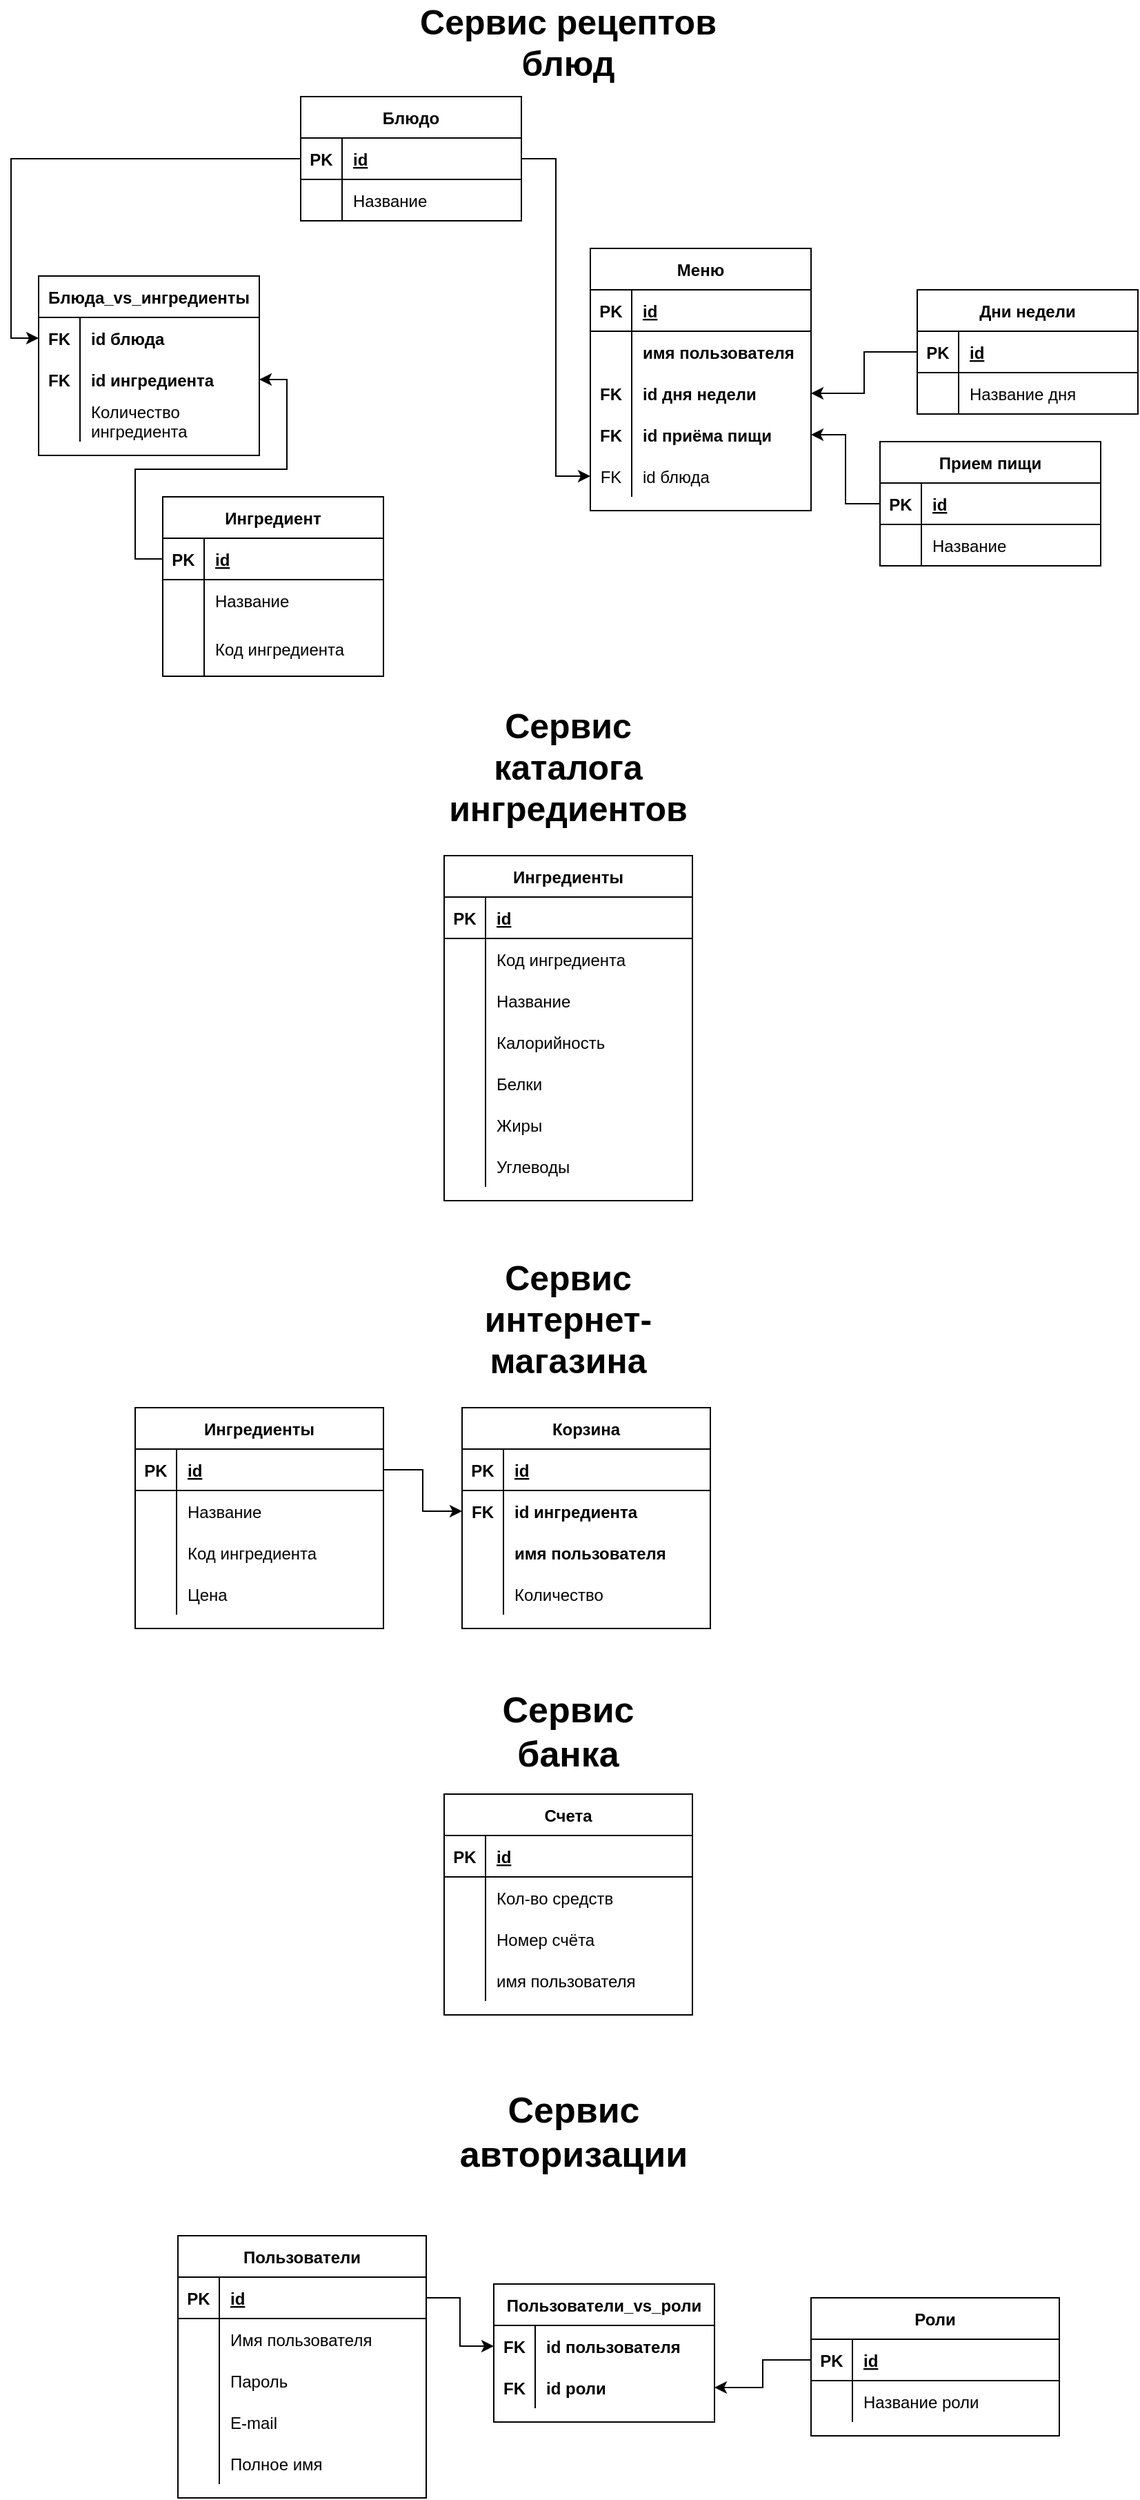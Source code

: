 <mxfile version="14.4.6" type="device"><diagram id="7tU96ylxtwfnpz9lTjHq" name="Page-1"><mxGraphModel dx="1038" dy="500" grid="1" gridSize="10" guides="1" tooltips="1" connect="1" arrows="1" fold="1" page="1" pageScale="1" pageWidth="827" pageHeight="1169" math="0" shadow="0"><root><mxCell id="0"/><mxCell id="1" parent="0"/><mxCell id="4gnPlM6tPRSw_MFPbT36-7" value="Дни недели" style="shape=table;startSize=30;container=1;collapsible=1;childLayout=tableLayout;fixedRows=1;rowLines=0;fontStyle=1;align=center;resizeLast=1;" parent="1" vertex="1"><mxGeometry x="667" y="240" width="160" height="90" as="geometry"/></mxCell><mxCell id="4gnPlM6tPRSw_MFPbT36-8" value="" style="shape=partialRectangle;collapsible=0;dropTarget=0;pointerEvents=0;fillColor=none;top=0;left=0;bottom=1;right=0;points=[[0,0.5],[1,0.5]];portConstraint=eastwest;" parent="4gnPlM6tPRSw_MFPbT36-7" vertex="1"><mxGeometry y="30" width="160" height="30" as="geometry"/></mxCell><mxCell id="4gnPlM6tPRSw_MFPbT36-9" value="PK" style="shape=partialRectangle;connectable=0;fillColor=none;top=0;left=0;bottom=0;right=0;fontStyle=1;overflow=hidden;" parent="4gnPlM6tPRSw_MFPbT36-8" vertex="1"><mxGeometry width="30" height="30" as="geometry"/></mxCell><mxCell id="4gnPlM6tPRSw_MFPbT36-10" value="id" style="shape=partialRectangle;connectable=0;fillColor=none;top=0;left=0;bottom=0;right=0;align=left;spacingLeft=6;fontStyle=5;overflow=hidden;" parent="4gnPlM6tPRSw_MFPbT36-8" vertex="1"><mxGeometry x="30" width="130" height="30" as="geometry"/></mxCell><mxCell id="4gnPlM6tPRSw_MFPbT36-11" value="" style="shape=partialRectangle;collapsible=0;dropTarget=0;pointerEvents=0;fillColor=none;top=0;left=0;bottom=0;right=0;points=[[0,0.5],[1,0.5]];portConstraint=eastwest;" parent="4gnPlM6tPRSw_MFPbT36-7" vertex="1"><mxGeometry y="60" width="160" height="30" as="geometry"/></mxCell><mxCell id="4gnPlM6tPRSw_MFPbT36-12" value="" style="shape=partialRectangle;connectable=0;fillColor=none;top=0;left=0;bottom=0;right=0;editable=1;overflow=hidden;" parent="4gnPlM6tPRSw_MFPbT36-11" vertex="1"><mxGeometry width="30" height="30" as="geometry"/></mxCell><mxCell id="4gnPlM6tPRSw_MFPbT36-13" value="Название дня" style="shape=partialRectangle;connectable=0;fillColor=none;top=0;left=0;bottom=0;right=0;align=left;spacingLeft=6;overflow=hidden;" parent="4gnPlM6tPRSw_MFPbT36-11" vertex="1"><mxGeometry x="30" width="130" height="30" as="geometry"/></mxCell><mxCell id="4gnPlM6tPRSw_MFPbT36-20" value="Прием пищи" style="shape=table;startSize=30;container=1;collapsible=1;childLayout=tableLayout;fixedRows=1;rowLines=0;fontStyle=1;align=center;resizeLast=1;" parent="1" vertex="1"><mxGeometry x="640" y="350" width="160" height="90" as="geometry"/></mxCell><mxCell id="4gnPlM6tPRSw_MFPbT36-21" value="" style="shape=partialRectangle;collapsible=0;dropTarget=0;pointerEvents=0;fillColor=none;top=0;left=0;bottom=1;right=0;points=[[0,0.5],[1,0.5]];portConstraint=eastwest;" parent="4gnPlM6tPRSw_MFPbT36-20" vertex="1"><mxGeometry y="30" width="160" height="30" as="geometry"/></mxCell><mxCell id="4gnPlM6tPRSw_MFPbT36-22" value="PK" style="shape=partialRectangle;connectable=0;fillColor=none;top=0;left=0;bottom=0;right=0;fontStyle=1;overflow=hidden;" parent="4gnPlM6tPRSw_MFPbT36-21" vertex="1"><mxGeometry width="30" height="30" as="geometry"/></mxCell><mxCell id="4gnPlM6tPRSw_MFPbT36-23" value="id" style="shape=partialRectangle;connectable=0;fillColor=none;top=0;left=0;bottom=0;right=0;align=left;spacingLeft=6;fontStyle=5;overflow=hidden;" parent="4gnPlM6tPRSw_MFPbT36-21" vertex="1"><mxGeometry x="30" width="130" height="30" as="geometry"/></mxCell><mxCell id="4gnPlM6tPRSw_MFPbT36-24" value="" style="shape=partialRectangle;collapsible=0;dropTarget=0;pointerEvents=0;fillColor=none;top=0;left=0;bottom=0;right=0;points=[[0,0.5],[1,0.5]];portConstraint=eastwest;" parent="4gnPlM6tPRSw_MFPbT36-20" vertex="1"><mxGeometry y="60" width="160" height="30" as="geometry"/></mxCell><mxCell id="4gnPlM6tPRSw_MFPbT36-25" value="" style="shape=partialRectangle;connectable=0;fillColor=none;top=0;left=0;bottom=0;right=0;editable=1;overflow=hidden;" parent="4gnPlM6tPRSw_MFPbT36-24" vertex="1"><mxGeometry width="30" height="30" as="geometry"/></mxCell><mxCell id="4gnPlM6tPRSw_MFPbT36-26" value="Название" style="shape=partialRectangle;connectable=0;fillColor=none;top=0;left=0;bottom=0;right=0;align=left;spacingLeft=6;overflow=hidden;" parent="4gnPlM6tPRSw_MFPbT36-24" vertex="1"><mxGeometry x="30" width="130" height="30" as="geometry"/></mxCell><mxCell id="4gnPlM6tPRSw_MFPbT36-33" value="Блюдо" style="shape=table;startSize=30;container=1;collapsible=1;childLayout=tableLayout;fixedRows=1;rowLines=0;fontStyle=1;align=center;resizeLast=1;" parent="1" vertex="1"><mxGeometry x="220" y="100" width="160" height="90" as="geometry"/></mxCell><mxCell id="4gnPlM6tPRSw_MFPbT36-34" value="" style="shape=partialRectangle;collapsible=0;dropTarget=0;pointerEvents=0;fillColor=none;top=0;left=0;bottom=1;right=0;points=[[0,0.5],[1,0.5]];portConstraint=eastwest;" parent="4gnPlM6tPRSw_MFPbT36-33" vertex="1"><mxGeometry y="30" width="160" height="30" as="geometry"/></mxCell><mxCell id="4gnPlM6tPRSw_MFPbT36-35" value="PK" style="shape=partialRectangle;connectable=0;fillColor=none;top=0;left=0;bottom=0;right=0;fontStyle=1;overflow=hidden;" parent="4gnPlM6tPRSw_MFPbT36-34" vertex="1"><mxGeometry width="30" height="30" as="geometry"/></mxCell><mxCell id="4gnPlM6tPRSw_MFPbT36-36" value="id" style="shape=partialRectangle;connectable=0;fillColor=none;top=0;left=0;bottom=0;right=0;align=left;spacingLeft=6;fontStyle=5;overflow=hidden;" parent="4gnPlM6tPRSw_MFPbT36-34" vertex="1"><mxGeometry x="30" width="130" height="30" as="geometry"/></mxCell><mxCell id="4gnPlM6tPRSw_MFPbT36-37" value="" style="shape=partialRectangle;collapsible=0;dropTarget=0;pointerEvents=0;fillColor=none;top=0;left=0;bottom=0;right=0;points=[[0,0.5],[1,0.5]];portConstraint=eastwest;" parent="4gnPlM6tPRSw_MFPbT36-33" vertex="1"><mxGeometry y="60" width="160" height="30" as="geometry"/></mxCell><mxCell id="4gnPlM6tPRSw_MFPbT36-38" value="" style="shape=partialRectangle;connectable=0;fillColor=none;top=0;left=0;bottom=0;right=0;editable=1;overflow=hidden;" parent="4gnPlM6tPRSw_MFPbT36-37" vertex="1"><mxGeometry width="30" height="30" as="geometry"/></mxCell><mxCell id="4gnPlM6tPRSw_MFPbT36-39" value="Название" style="shape=partialRectangle;connectable=0;fillColor=none;top=0;left=0;bottom=0;right=0;align=left;spacingLeft=6;overflow=hidden;" parent="4gnPlM6tPRSw_MFPbT36-37" vertex="1"><mxGeometry x="30" width="130" height="30" as="geometry"/></mxCell><mxCell id="4gnPlM6tPRSw_MFPbT36-46" value="Ингредиент" style="shape=table;startSize=30;container=1;collapsible=1;childLayout=tableLayout;fixedRows=1;rowLines=0;fontStyle=1;align=center;resizeLast=1;" parent="1" vertex="1"><mxGeometry x="120" y="390" width="160" height="130" as="geometry"/></mxCell><mxCell id="4gnPlM6tPRSw_MFPbT36-47" value="" style="shape=partialRectangle;collapsible=0;dropTarget=0;pointerEvents=0;fillColor=none;top=0;left=0;bottom=1;right=0;points=[[0,0.5],[1,0.5]];portConstraint=eastwest;" parent="4gnPlM6tPRSw_MFPbT36-46" vertex="1"><mxGeometry y="30" width="160" height="30" as="geometry"/></mxCell><mxCell id="4gnPlM6tPRSw_MFPbT36-48" value="PK" style="shape=partialRectangle;connectable=0;fillColor=none;top=0;left=0;bottom=0;right=0;fontStyle=1;overflow=hidden;" parent="4gnPlM6tPRSw_MFPbT36-47" vertex="1"><mxGeometry width="30" height="30" as="geometry"/></mxCell><mxCell id="4gnPlM6tPRSw_MFPbT36-49" value="id" style="shape=partialRectangle;connectable=0;fillColor=none;top=0;left=0;bottom=0;right=0;align=left;spacingLeft=6;fontStyle=5;overflow=hidden;" parent="4gnPlM6tPRSw_MFPbT36-47" vertex="1"><mxGeometry x="30" width="130" height="30" as="geometry"/></mxCell><mxCell id="4gnPlM6tPRSw_MFPbT36-50" value="" style="shape=partialRectangle;collapsible=0;dropTarget=0;pointerEvents=0;fillColor=none;top=0;left=0;bottom=0;right=0;points=[[0,0.5],[1,0.5]];portConstraint=eastwest;" parent="4gnPlM6tPRSw_MFPbT36-46" vertex="1"><mxGeometry y="60" width="160" height="30" as="geometry"/></mxCell><mxCell id="4gnPlM6tPRSw_MFPbT36-51" value="" style="shape=partialRectangle;connectable=0;fillColor=none;top=0;left=0;bottom=0;right=0;editable=1;overflow=hidden;" parent="4gnPlM6tPRSw_MFPbT36-50" vertex="1"><mxGeometry width="30" height="30" as="geometry"/></mxCell><mxCell id="4gnPlM6tPRSw_MFPbT36-52" value="Название" style="shape=partialRectangle;connectable=0;fillColor=none;top=0;left=0;bottom=0;right=0;align=left;spacingLeft=6;overflow=hidden;" parent="4gnPlM6tPRSw_MFPbT36-50" vertex="1"><mxGeometry x="30" width="130" height="30" as="geometry"/></mxCell><mxCell id="4gnPlM6tPRSw_MFPbT36-53" value="" style="shape=partialRectangle;collapsible=0;dropTarget=0;pointerEvents=0;fillColor=none;top=0;left=0;bottom=0;right=0;points=[[0,0.5],[1,0.5]];portConstraint=eastwest;" parent="4gnPlM6tPRSw_MFPbT36-46" vertex="1"><mxGeometry y="90" width="160" height="40" as="geometry"/></mxCell><mxCell id="4gnPlM6tPRSw_MFPbT36-54" value="" style="shape=partialRectangle;connectable=0;fillColor=none;top=0;left=0;bottom=0;right=0;editable=1;overflow=hidden;" parent="4gnPlM6tPRSw_MFPbT36-53" vertex="1"><mxGeometry width="30" height="40" as="geometry"/></mxCell><mxCell id="4gnPlM6tPRSw_MFPbT36-55" value="Код ингредиента" style="shape=partialRectangle;connectable=0;fillColor=none;top=0;left=0;bottom=0;right=0;align=left;spacingLeft=6;overflow=hidden;" parent="4gnPlM6tPRSw_MFPbT36-53" vertex="1"><mxGeometry x="30" width="130" height="40" as="geometry"/></mxCell><mxCell id="4gnPlM6tPRSw_MFPbT36-59" value="Блюда_vs_ингредиенты" style="shape=table;startSize=30;container=1;collapsible=1;childLayout=tableLayout;fixedRows=1;rowLines=0;fontStyle=1;align=center;resizeLast=1;" parent="1" vertex="1"><mxGeometry x="30" y="230" width="160" height="130" as="geometry"/></mxCell><mxCell id="4gnPlM6tPRSw_MFPbT36-63" value="" style="shape=partialRectangle;collapsible=0;dropTarget=0;pointerEvents=0;fillColor=none;top=0;left=0;bottom=0;right=0;points=[[0,0.5],[1,0.5]];portConstraint=eastwest;" parent="4gnPlM6tPRSw_MFPbT36-59" vertex="1"><mxGeometry y="30" width="160" height="30" as="geometry"/></mxCell><mxCell id="4gnPlM6tPRSw_MFPbT36-64" value="FK" style="shape=partialRectangle;connectable=0;fillColor=none;top=0;left=0;bottom=0;right=0;editable=1;overflow=hidden;fontStyle=1" parent="4gnPlM6tPRSw_MFPbT36-63" vertex="1"><mxGeometry width="30" height="30" as="geometry"/></mxCell><mxCell id="4gnPlM6tPRSw_MFPbT36-65" value="id блюда" style="shape=partialRectangle;connectable=0;fillColor=none;top=0;left=0;bottom=0;right=0;align=left;spacingLeft=6;overflow=hidden;fontStyle=1" parent="4gnPlM6tPRSw_MFPbT36-63" vertex="1"><mxGeometry x="30" width="130" height="30" as="geometry"/></mxCell><mxCell id="4gnPlM6tPRSw_MFPbT36-66" value="" style="shape=partialRectangle;collapsible=0;dropTarget=0;pointerEvents=0;fillColor=none;top=0;left=0;bottom=0;right=0;points=[[0,0.5],[1,0.5]];portConstraint=eastwest;" parent="4gnPlM6tPRSw_MFPbT36-59" vertex="1"><mxGeometry y="60" width="160" height="30" as="geometry"/></mxCell><mxCell id="4gnPlM6tPRSw_MFPbT36-67" value="FK" style="shape=partialRectangle;connectable=0;fillColor=none;top=0;left=0;bottom=0;right=0;editable=1;overflow=hidden;fontStyle=1" parent="4gnPlM6tPRSw_MFPbT36-66" vertex="1"><mxGeometry width="30" height="30" as="geometry"/></mxCell><mxCell id="4gnPlM6tPRSw_MFPbT36-68" value="id ингредиента" style="shape=partialRectangle;connectable=0;fillColor=none;top=0;left=0;bottom=0;right=0;align=left;spacingLeft=6;overflow=hidden;fontStyle=1" parent="4gnPlM6tPRSw_MFPbT36-66" vertex="1"><mxGeometry x="30" width="130" height="30" as="geometry"/></mxCell><mxCell id="LIwe4AblTWk405Axfbpj-1" value="" style="shape=partialRectangle;collapsible=0;dropTarget=0;pointerEvents=0;fillColor=none;top=0;left=0;bottom=0;right=0;points=[[0,0.5],[1,0.5]];portConstraint=eastwest;" parent="4gnPlM6tPRSw_MFPbT36-59" vertex="1"><mxGeometry y="90" width="160" height="30" as="geometry"/></mxCell><mxCell id="LIwe4AblTWk405Axfbpj-2" value="" style="shape=partialRectangle;connectable=0;fillColor=none;top=0;left=0;bottom=0;right=0;editable=1;overflow=hidden;fontStyle=1" parent="LIwe4AblTWk405Axfbpj-1" vertex="1"><mxGeometry width="30" height="30" as="geometry"/></mxCell><mxCell id="LIwe4AblTWk405Axfbpj-3" value="Количество &#10;ингредиента" style="shape=partialRectangle;connectable=0;fillColor=none;top=0;left=0;bottom=0;right=0;align=left;spacingLeft=6;overflow=hidden;fontStyle=0" parent="LIwe4AblTWk405Axfbpj-1" vertex="1"><mxGeometry x="30" width="130" height="30" as="geometry"/></mxCell><mxCell id="4gnPlM6tPRSw_MFPbT36-72" style="edgeStyle=orthogonalEdgeStyle;rounded=0;orthogonalLoop=1;jettySize=auto;html=1;entryX=0;entryY=0.5;entryDx=0;entryDy=0;" parent="1" source="4gnPlM6tPRSw_MFPbT36-34" target="4gnPlM6tPRSw_MFPbT36-63" edge="1"><mxGeometry relative="1" as="geometry"/></mxCell><mxCell id="4gnPlM6tPRSw_MFPbT36-73" style="edgeStyle=orthogonalEdgeStyle;rounded=0;orthogonalLoop=1;jettySize=auto;html=1;exitX=0;exitY=0.5;exitDx=0;exitDy=0;entryX=1;entryY=0.5;entryDx=0;entryDy=0;" parent="1" source="4gnPlM6tPRSw_MFPbT36-47" target="4gnPlM6tPRSw_MFPbT36-66" edge="1"><mxGeometry relative="1" as="geometry"/></mxCell><mxCell id="4gnPlM6tPRSw_MFPbT36-76" value="&lt;font style=&quot;font-size: 25px&quot;&gt;&lt;b&gt;Сервис рецептов блюд&lt;/b&gt;&lt;/font&gt;" style="text;html=1;strokeColor=none;fillColor=none;align=center;verticalAlign=middle;whiteSpace=wrap;rounded=0;" parent="1" vertex="1"><mxGeometry x="269" y="30" width="290" height="60" as="geometry"/></mxCell><mxCell id="4gnPlM6tPRSw_MFPbT36-77" value="&lt;font size=&quot;1&quot;&gt;&lt;b style=&quot;font-size: 25px&quot;&gt;Сервис каталога ингредиентов&lt;/b&gt;&lt;/font&gt;" style="text;html=1;strokeColor=none;fillColor=none;align=center;verticalAlign=middle;whiteSpace=wrap;rounded=0;" parent="1" vertex="1"><mxGeometry x="311" y="540" width="206" height="90" as="geometry"/></mxCell><mxCell id="4gnPlM6tPRSw_MFPbT36-78" value="Ингредиенты" style="shape=table;startSize=30;container=1;collapsible=1;childLayout=tableLayout;fixedRows=1;rowLines=0;fontStyle=1;align=center;resizeLast=1;" parent="1" vertex="1"><mxGeometry x="324" y="650" width="180" height="250" as="geometry"/></mxCell><mxCell id="4gnPlM6tPRSw_MFPbT36-79" value="" style="shape=partialRectangle;collapsible=0;dropTarget=0;pointerEvents=0;fillColor=none;top=0;left=0;bottom=1;right=0;points=[[0,0.5],[1,0.5]];portConstraint=eastwest;" parent="4gnPlM6tPRSw_MFPbT36-78" vertex="1"><mxGeometry y="30" width="180" height="30" as="geometry"/></mxCell><mxCell id="4gnPlM6tPRSw_MFPbT36-80" value="PK" style="shape=partialRectangle;connectable=0;fillColor=none;top=0;left=0;bottom=0;right=0;fontStyle=1;overflow=hidden;" parent="4gnPlM6tPRSw_MFPbT36-79" vertex="1"><mxGeometry width="30" height="30" as="geometry"/></mxCell><mxCell id="4gnPlM6tPRSw_MFPbT36-81" value="id" style="shape=partialRectangle;connectable=0;fillColor=none;top=0;left=0;bottom=0;right=0;align=left;spacingLeft=6;fontStyle=5;overflow=hidden;" parent="4gnPlM6tPRSw_MFPbT36-79" vertex="1"><mxGeometry x="30" width="150" height="30" as="geometry"/></mxCell><mxCell id="4gnPlM6tPRSw_MFPbT36-82" value="" style="shape=partialRectangle;collapsible=0;dropTarget=0;pointerEvents=0;fillColor=none;top=0;left=0;bottom=0;right=0;points=[[0,0.5],[1,0.5]];portConstraint=eastwest;" parent="4gnPlM6tPRSw_MFPbT36-78" vertex="1"><mxGeometry y="60" width="180" height="30" as="geometry"/></mxCell><mxCell id="4gnPlM6tPRSw_MFPbT36-83" value="" style="shape=partialRectangle;connectable=0;fillColor=none;top=0;left=0;bottom=0;right=0;editable=1;overflow=hidden;" parent="4gnPlM6tPRSw_MFPbT36-82" vertex="1"><mxGeometry width="30" height="30" as="geometry"/></mxCell><mxCell id="4gnPlM6tPRSw_MFPbT36-84" value="Код ингредиента" style="shape=partialRectangle;connectable=0;fillColor=none;top=0;left=0;bottom=0;right=0;align=left;spacingLeft=6;overflow=hidden;" parent="4gnPlM6tPRSw_MFPbT36-82" vertex="1"><mxGeometry x="30" width="150" height="30" as="geometry"/></mxCell><mxCell id="4gnPlM6tPRSw_MFPbT36-85" value="" style="shape=partialRectangle;collapsible=0;dropTarget=0;pointerEvents=0;fillColor=none;top=0;left=0;bottom=0;right=0;points=[[0,0.5],[1,0.5]];portConstraint=eastwest;" parent="4gnPlM6tPRSw_MFPbT36-78" vertex="1"><mxGeometry y="90" width="180" height="30" as="geometry"/></mxCell><mxCell id="4gnPlM6tPRSw_MFPbT36-86" value="" style="shape=partialRectangle;connectable=0;fillColor=none;top=0;left=0;bottom=0;right=0;editable=1;overflow=hidden;" parent="4gnPlM6tPRSw_MFPbT36-85" vertex="1"><mxGeometry width="30" height="30" as="geometry"/></mxCell><mxCell id="4gnPlM6tPRSw_MFPbT36-87" value="Название" style="shape=partialRectangle;connectable=0;fillColor=none;top=0;left=0;bottom=0;right=0;align=left;spacingLeft=6;overflow=hidden;" parent="4gnPlM6tPRSw_MFPbT36-85" vertex="1"><mxGeometry x="30" width="150" height="30" as="geometry"/></mxCell><mxCell id="4gnPlM6tPRSw_MFPbT36-88" value="" style="shape=partialRectangle;collapsible=0;dropTarget=0;pointerEvents=0;fillColor=none;top=0;left=0;bottom=0;right=0;points=[[0,0.5],[1,0.5]];portConstraint=eastwest;" parent="4gnPlM6tPRSw_MFPbT36-78" vertex="1"><mxGeometry y="120" width="180" height="30" as="geometry"/></mxCell><mxCell id="4gnPlM6tPRSw_MFPbT36-89" value="" style="shape=partialRectangle;connectable=0;fillColor=none;top=0;left=0;bottom=0;right=0;editable=1;overflow=hidden;" parent="4gnPlM6tPRSw_MFPbT36-88" vertex="1"><mxGeometry width="30" height="30" as="geometry"/></mxCell><mxCell id="4gnPlM6tPRSw_MFPbT36-90" value="Калорийность" style="shape=partialRectangle;connectable=0;fillColor=none;top=0;left=0;bottom=0;right=0;align=left;spacingLeft=6;overflow=hidden;" parent="4gnPlM6tPRSw_MFPbT36-88" vertex="1"><mxGeometry x="30" width="150" height="30" as="geometry"/></mxCell><mxCell id="4gnPlM6tPRSw_MFPbT36-91" value="" style="shape=partialRectangle;collapsible=0;dropTarget=0;pointerEvents=0;fillColor=none;top=0;left=0;bottom=0;right=0;points=[[0,0.5],[1,0.5]];portConstraint=eastwest;" parent="4gnPlM6tPRSw_MFPbT36-78" vertex="1"><mxGeometry y="150" width="180" height="30" as="geometry"/></mxCell><mxCell id="4gnPlM6tPRSw_MFPbT36-92" value="" style="shape=partialRectangle;connectable=0;fillColor=none;top=0;left=0;bottom=0;right=0;editable=1;overflow=hidden;" parent="4gnPlM6tPRSw_MFPbT36-91" vertex="1"><mxGeometry width="30" height="30" as="geometry"/></mxCell><mxCell id="4gnPlM6tPRSw_MFPbT36-93" value="Белки" style="shape=partialRectangle;connectable=0;fillColor=none;top=0;left=0;bottom=0;right=0;align=left;spacingLeft=6;overflow=hidden;" parent="4gnPlM6tPRSw_MFPbT36-91" vertex="1"><mxGeometry x="30" width="150" height="30" as="geometry"/></mxCell><mxCell id="4gnPlM6tPRSw_MFPbT36-94" value="" style="shape=partialRectangle;collapsible=0;dropTarget=0;pointerEvents=0;fillColor=none;top=0;left=0;bottom=0;right=0;points=[[0,0.5],[1,0.5]];portConstraint=eastwest;" parent="4gnPlM6tPRSw_MFPbT36-78" vertex="1"><mxGeometry y="180" width="180" height="30" as="geometry"/></mxCell><mxCell id="4gnPlM6tPRSw_MFPbT36-95" value="" style="shape=partialRectangle;connectable=0;fillColor=none;top=0;left=0;bottom=0;right=0;editable=1;overflow=hidden;" parent="4gnPlM6tPRSw_MFPbT36-94" vertex="1"><mxGeometry width="30" height="30" as="geometry"/></mxCell><mxCell id="4gnPlM6tPRSw_MFPbT36-96" value="Жиры" style="shape=partialRectangle;connectable=0;fillColor=none;top=0;left=0;bottom=0;right=0;align=left;spacingLeft=6;overflow=hidden;" parent="4gnPlM6tPRSw_MFPbT36-94" vertex="1"><mxGeometry x="30" width="150" height="30" as="geometry"/></mxCell><mxCell id="4gnPlM6tPRSw_MFPbT36-97" value="" style="shape=partialRectangle;collapsible=0;dropTarget=0;pointerEvents=0;fillColor=none;top=0;left=0;bottom=0;right=0;points=[[0,0.5],[1,0.5]];portConstraint=eastwest;" parent="4gnPlM6tPRSw_MFPbT36-78" vertex="1"><mxGeometry y="210" width="180" height="30" as="geometry"/></mxCell><mxCell id="4gnPlM6tPRSw_MFPbT36-98" value="" style="shape=partialRectangle;connectable=0;fillColor=none;top=0;left=0;bottom=0;right=0;editable=1;overflow=hidden;" parent="4gnPlM6tPRSw_MFPbT36-97" vertex="1"><mxGeometry width="30" height="30" as="geometry"/></mxCell><mxCell id="4gnPlM6tPRSw_MFPbT36-99" value="Углеводы" style="shape=partialRectangle;connectable=0;fillColor=none;top=0;left=0;bottom=0;right=0;align=left;spacingLeft=6;overflow=hidden;" parent="4gnPlM6tPRSw_MFPbT36-97" vertex="1"><mxGeometry x="30" width="150" height="30" as="geometry"/></mxCell><mxCell id="4gnPlM6tPRSw_MFPbT36-100" value="&lt;font size=&quot;1&quot;&gt;&lt;b style=&quot;font-size: 25px&quot;&gt;Сервис интернет-магазина&lt;/b&gt;&lt;/font&gt;" style="text;html=1;strokeColor=none;fillColor=none;align=center;verticalAlign=middle;whiteSpace=wrap;rounded=0;" parent="1" vertex="1"><mxGeometry x="326" y="940" width="176" height="90" as="geometry"/></mxCell><mxCell id="4gnPlM6tPRSw_MFPbT36-101" value="Ингредиенты" style="shape=table;startSize=30;container=1;collapsible=1;childLayout=tableLayout;fixedRows=1;rowLines=0;fontStyle=1;align=center;resizeLast=1;" parent="1" vertex="1"><mxGeometry x="100" y="1050" width="180" height="160" as="geometry"/></mxCell><mxCell id="4gnPlM6tPRSw_MFPbT36-102" value="" style="shape=partialRectangle;collapsible=0;dropTarget=0;pointerEvents=0;fillColor=none;top=0;left=0;bottom=1;right=0;points=[[0,0.5],[1,0.5]];portConstraint=eastwest;" parent="4gnPlM6tPRSw_MFPbT36-101" vertex="1"><mxGeometry y="30" width="180" height="30" as="geometry"/></mxCell><mxCell id="4gnPlM6tPRSw_MFPbT36-103" value="PK" style="shape=partialRectangle;connectable=0;fillColor=none;top=0;left=0;bottom=0;right=0;fontStyle=1;overflow=hidden;" parent="4gnPlM6tPRSw_MFPbT36-102" vertex="1"><mxGeometry width="30" height="30" as="geometry"/></mxCell><mxCell id="4gnPlM6tPRSw_MFPbT36-104" value="id" style="shape=partialRectangle;connectable=0;fillColor=none;top=0;left=0;bottom=0;right=0;align=left;spacingLeft=6;fontStyle=5;overflow=hidden;" parent="4gnPlM6tPRSw_MFPbT36-102" vertex="1"><mxGeometry x="30" width="150" height="30" as="geometry"/></mxCell><mxCell id="4gnPlM6tPRSw_MFPbT36-105" value="" style="shape=partialRectangle;collapsible=0;dropTarget=0;pointerEvents=0;fillColor=none;top=0;left=0;bottom=0;right=0;points=[[0,0.5],[1,0.5]];portConstraint=eastwest;" parent="4gnPlM6tPRSw_MFPbT36-101" vertex="1"><mxGeometry y="60" width="180" height="30" as="geometry"/></mxCell><mxCell id="4gnPlM6tPRSw_MFPbT36-106" value="" style="shape=partialRectangle;connectable=0;fillColor=none;top=0;left=0;bottom=0;right=0;editable=1;overflow=hidden;" parent="4gnPlM6tPRSw_MFPbT36-105" vertex="1"><mxGeometry width="30" height="30" as="geometry"/></mxCell><mxCell id="4gnPlM6tPRSw_MFPbT36-107" value="Название" style="shape=partialRectangle;connectable=0;fillColor=none;top=0;left=0;bottom=0;right=0;align=left;spacingLeft=6;overflow=hidden;" parent="4gnPlM6tPRSw_MFPbT36-105" vertex="1"><mxGeometry x="30" width="150" height="30" as="geometry"/></mxCell><mxCell id="4gnPlM6tPRSw_MFPbT36-108" value="" style="shape=partialRectangle;collapsible=0;dropTarget=0;pointerEvents=0;fillColor=none;top=0;left=0;bottom=0;right=0;points=[[0,0.5],[1,0.5]];portConstraint=eastwest;" parent="4gnPlM6tPRSw_MFPbT36-101" vertex="1"><mxGeometry y="90" width="180" height="30" as="geometry"/></mxCell><mxCell id="4gnPlM6tPRSw_MFPbT36-109" value="" style="shape=partialRectangle;connectable=0;fillColor=none;top=0;left=0;bottom=0;right=0;editable=1;overflow=hidden;" parent="4gnPlM6tPRSw_MFPbT36-108" vertex="1"><mxGeometry width="30" height="30" as="geometry"/></mxCell><mxCell id="4gnPlM6tPRSw_MFPbT36-110" value="Код ингредиента" style="shape=partialRectangle;connectable=0;fillColor=none;top=0;left=0;bottom=0;right=0;align=left;spacingLeft=6;overflow=hidden;" parent="4gnPlM6tPRSw_MFPbT36-108" vertex="1"><mxGeometry x="30" width="150" height="30" as="geometry"/></mxCell><mxCell id="4gnPlM6tPRSw_MFPbT36-111" value="" style="shape=partialRectangle;collapsible=0;dropTarget=0;pointerEvents=0;fillColor=none;top=0;left=0;bottom=0;right=0;points=[[0,0.5],[1,0.5]];portConstraint=eastwest;" parent="4gnPlM6tPRSw_MFPbT36-101" vertex="1"><mxGeometry y="120" width="180" height="30" as="geometry"/></mxCell><mxCell id="4gnPlM6tPRSw_MFPbT36-112" value="" style="shape=partialRectangle;connectable=0;fillColor=none;top=0;left=0;bottom=0;right=0;editable=1;overflow=hidden;" parent="4gnPlM6tPRSw_MFPbT36-111" vertex="1"><mxGeometry width="30" height="30" as="geometry"/></mxCell><mxCell id="4gnPlM6tPRSw_MFPbT36-113" value="Цена" style="shape=partialRectangle;connectable=0;fillColor=none;top=0;left=0;bottom=0;right=0;align=left;spacingLeft=6;overflow=hidden;" parent="4gnPlM6tPRSw_MFPbT36-111" vertex="1"><mxGeometry x="30" width="150" height="30" as="geometry"/></mxCell><mxCell id="4gnPlM6tPRSw_MFPbT36-114" value="&lt;font size=&quot;1&quot;&gt;&lt;b style=&quot;font-size: 26px&quot;&gt;Сервис банка&lt;/b&gt;&lt;/font&gt;" style="text;html=1;strokeColor=none;fillColor=none;align=center;verticalAlign=middle;whiteSpace=wrap;rounded=0;" parent="1" vertex="1"><mxGeometry x="326" y="1250" width="176" height="70" as="geometry"/></mxCell><mxCell id="4gnPlM6tPRSw_MFPbT36-115" value="Счета" style="shape=table;startSize=30;container=1;collapsible=1;childLayout=tableLayout;fixedRows=1;rowLines=0;fontStyle=1;align=center;resizeLast=1;" parent="1" vertex="1"><mxGeometry x="324" y="1330" width="180" height="160" as="geometry"/></mxCell><mxCell id="4gnPlM6tPRSw_MFPbT36-116" value="" style="shape=partialRectangle;collapsible=0;dropTarget=0;pointerEvents=0;fillColor=none;top=0;left=0;bottom=1;right=0;points=[[0,0.5],[1,0.5]];portConstraint=eastwest;" parent="4gnPlM6tPRSw_MFPbT36-115" vertex="1"><mxGeometry y="30" width="180" height="30" as="geometry"/></mxCell><mxCell id="4gnPlM6tPRSw_MFPbT36-117" value="PK" style="shape=partialRectangle;connectable=0;fillColor=none;top=0;left=0;bottom=0;right=0;fontStyle=1;overflow=hidden;" parent="4gnPlM6tPRSw_MFPbT36-116" vertex="1"><mxGeometry width="30" height="30" as="geometry"/></mxCell><mxCell id="4gnPlM6tPRSw_MFPbT36-118" value="id" style="shape=partialRectangle;connectable=0;fillColor=none;top=0;left=0;bottom=0;right=0;align=left;spacingLeft=6;fontStyle=5;overflow=hidden;" parent="4gnPlM6tPRSw_MFPbT36-116" vertex="1"><mxGeometry x="30" width="150" height="30" as="geometry"/></mxCell><mxCell id="4gnPlM6tPRSw_MFPbT36-122" value="" style="shape=partialRectangle;collapsible=0;dropTarget=0;pointerEvents=0;fillColor=none;top=0;left=0;bottom=0;right=0;points=[[0,0.5],[1,0.5]];portConstraint=eastwest;" parent="4gnPlM6tPRSw_MFPbT36-115" vertex="1"><mxGeometry y="60" width="180" height="30" as="geometry"/></mxCell><mxCell id="4gnPlM6tPRSw_MFPbT36-123" value="" style="shape=partialRectangle;connectable=0;fillColor=none;top=0;left=0;bottom=0;right=0;editable=1;overflow=hidden;" parent="4gnPlM6tPRSw_MFPbT36-122" vertex="1"><mxGeometry width="30" height="30" as="geometry"/></mxCell><mxCell id="4gnPlM6tPRSw_MFPbT36-124" value="Кол-во средств" style="shape=partialRectangle;connectable=0;fillColor=none;top=0;left=0;bottom=0;right=0;align=left;spacingLeft=6;overflow=hidden;" parent="4gnPlM6tPRSw_MFPbT36-122" vertex="1"><mxGeometry x="30" width="150" height="30" as="geometry"/></mxCell><mxCell id="LBYlkpvt1IHJYmO1RYss-1" value="" style="shape=partialRectangle;collapsible=0;dropTarget=0;pointerEvents=0;fillColor=none;top=0;left=0;bottom=0;right=0;points=[[0,0.5],[1,0.5]];portConstraint=eastwest;" vertex="1" parent="4gnPlM6tPRSw_MFPbT36-115"><mxGeometry y="90" width="180" height="30" as="geometry"/></mxCell><mxCell id="LBYlkpvt1IHJYmO1RYss-2" value="" style="shape=partialRectangle;connectable=0;fillColor=none;top=0;left=0;bottom=0;right=0;editable=1;overflow=hidden;" vertex="1" parent="LBYlkpvt1IHJYmO1RYss-1"><mxGeometry width="30" height="30" as="geometry"/></mxCell><mxCell id="LBYlkpvt1IHJYmO1RYss-3" value="Номер счёта" style="shape=partialRectangle;connectable=0;fillColor=none;top=0;left=0;bottom=0;right=0;align=left;spacingLeft=6;overflow=hidden;" vertex="1" parent="LBYlkpvt1IHJYmO1RYss-1"><mxGeometry x="30" width="150" height="30" as="geometry"/></mxCell><mxCell id="vBq86r96CFagzywtBbNH-66" value="" style="shape=partialRectangle;collapsible=0;dropTarget=0;pointerEvents=0;fillColor=none;top=0;left=0;bottom=0;right=0;points=[[0,0.5],[1,0.5]];portConstraint=eastwest;" parent="4gnPlM6tPRSw_MFPbT36-115" vertex="1"><mxGeometry y="120" width="180" height="30" as="geometry"/></mxCell><mxCell id="vBq86r96CFagzywtBbNH-67" value="" style="shape=partialRectangle;connectable=0;fillColor=none;top=0;left=0;bottom=0;right=0;editable=1;overflow=hidden;" parent="vBq86r96CFagzywtBbNH-66" vertex="1"><mxGeometry width="30" height="30" as="geometry"/></mxCell><mxCell id="vBq86r96CFagzywtBbNH-68" value="имя пользователя" style="shape=partialRectangle;connectable=0;fillColor=none;top=0;left=0;bottom=0;right=0;align=left;spacingLeft=6;overflow=hidden;" parent="vBq86r96CFagzywtBbNH-66" vertex="1"><mxGeometry x="30" width="150" height="30" as="geometry"/></mxCell><mxCell id="vBq86r96CFagzywtBbNH-18" value="Меню" style="shape=table;startSize=30;container=1;collapsible=1;childLayout=tableLayout;fixedRows=1;rowLines=0;fontStyle=1;align=center;resizeLast=1;" parent="1" vertex="1"><mxGeometry x="430" y="210" width="160" height="190" as="geometry"/></mxCell><mxCell id="vBq86r96CFagzywtBbNH-19" value="" style="shape=partialRectangle;collapsible=0;dropTarget=0;pointerEvents=0;fillColor=none;top=0;left=0;bottom=0;right=0;points=[[0,0.5],[1,0.5]];portConstraint=eastwest;" parent="vBq86r96CFagzywtBbNH-18" vertex="1"><mxGeometry y="30" width="160" height="30" as="geometry"/></mxCell><mxCell id="vBq86r96CFagzywtBbNH-20" value="" style="shape=partialRectangle;connectable=0;fillColor=none;top=0;left=0;bottom=0;right=0;editable=1;overflow=hidden;fontStyle=1" parent="vBq86r96CFagzywtBbNH-19" vertex="1"><mxGeometry width="30" height="30" as="geometry"/></mxCell><mxCell id="vBq86r96CFagzywtBbNH-21" value="" style="shape=partialRectangle;connectable=0;top=0;left=0;bottom=0;right=0;align=left;spacingLeft=6;overflow=hidden;fontStyle=1;fillColor=none;" parent="vBq86r96CFagzywtBbNH-19" vertex="1"><mxGeometry x="30" width="130" height="30" as="geometry"/></mxCell><mxCell id="4DC--coGdknE_YQ7h2fd-14" value="" style="shape=partialRectangle;collapsible=0;dropTarget=0;pointerEvents=0;fillColor=none;top=0;left=0;bottom=0;right=0;points=[[0,0.5],[1,0.5]];portConstraint=eastwest;" parent="vBq86r96CFagzywtBbNH-18" vertex="1"><mxGeometry y="60" width="160" height="30" as="geometry"/></mxCell><mxCell id="4DC--coGdknE_YQ7h2fd-15" value="" style="shape=partialRectangle;connectable=0;fillColor=none;top=0;left=0;bottom=0;right=0;editable=1;overflow=hidden;fontStyle=1" parent="4DC--coGdknE_YQ7h2fd-14" vertex="1"><mxGeometry width="30" height="30" as="geometry"/></mxCell><mxCell id="4DC--coGdknE_YQ7h2fd-16" value="имя пользователя" style="shape=partialRectangle;connectable=0;fillColor=none;top=0;left=0;bottom=0;right=0;align=left;spacingLeft=6;overflow=hidden;fontStyle=1" parent="4DC--coGdknE_YQ7h2fd-14" vertex="1"><mxGeometry x="30" width="130" height="30" as="geometry"/></mxCell><mxCell id="vBq86r96CFagzywtBbNH-22" value="" style="shape=partialRectangle;collapsible=0;dropTarget=0;pointerEvents=0;fillColor=none;top=0;left=0;bottom=0;right=0;points=[[0,0.5],[1,0.5]];portConstraint=eastwest;" parent="vBq86r96CFagzywtBbNH-18" vertex="1"><mxGeometry y="90" width="160" height="30" as="geometry"/></mxCell><mxCell id="vBq86r96CFagzywtBbNH-23" value="FK" style="shape=partialRectangle;connectable=0;fillColor=none;top=0;left=0;bottom=0;right=0;editable=1;overflow=hidden;fontStyle=1" parent="vBq86r96CFagzywtBbNH-22" vertex="1"><mxGeometry width="30" height="30" as="geometry"/></mxCell><mxCell id="vBq86r96CFagzywtBbNH-24" value="id дня недели" style="shape=partialRectangle;connectable=0;fillColor=none;top=0;left=0;bottom=0;right=0;align=left;spacingLeft=6;overflow=hidden;fontStyle=1" parent="vBq86r96CFagzywtBbNH-22" vertex="1"><mxGeometry x="30" width="130" height="30" as="geometry"/></mxCell><mxCell id="vBq86r96CFagzywtBbNH-26" value="" style="shape=partialRectangle;collapsible=0;dropTarget=0;pointerEvents=0;fillColor=none;top=0;left=0;bottom=0;right=0;points=[[0,0.5],[1,0.5]];portConstraint=eastwest;" parent="vBq86r96CFagzywtBbNH-18" vertex="1"><mxGeometry y="120" width="160" height="30" as="geometry"/></mxCell><mxCell id="vBq86r96CFagzywtBbNH-27" value="FK" style="shape=partialRectangle;connectable=0;fillColor=none;top=0;left=0;bottom=0;right=0;editable=1;overflow=hidden;fontStyle=1" parent="vBq86r96CFagzywtBbNH-26" vertex="1"><mxGeometry width="30" height="30" as="geometry"/></mxCell><mxCell id="vBq86r96CFagzywtBbNH-28" value="id приёма пищи" style="shape=partialRectangle;connectable=0;fillColor=none;top=0;left=0;bottom=0;right=0;align=left;spacingLeft=6;overflow=hidden;fontStyle=1" parent="vBq86r96CFagzywtBbNH-26" vertex="1"><mxGeometry x="30" width="130" height="30" as="geometry"/></mxCell><mxCell id="vBq86r96CFagzywtBbNH-29" value="" style="shape=partialRectangle;collapsible=0;dropTarget=0;pointerEvents=0;fillColor=none;top=0;left=0;bottom=0;right=0;points=[[0,0.5],[1,0.5]];portConstraint=eastwest;" parent="vBq86r96CFagzywtBbNH-18" vertex="1"><mxGeometry y="150" width="160" height="30" as="geometry"/></mxCell><mxCell id="vBq86r96CFagzywtBbNH-30" value="FK" style="shape=partialRectangle;connectable=0;fillColor=none;top=0;left=0;bottom=0;right=0;editable=1;overflow=hidden;fontStyle=0" parent="vBq86r96CFagzywtBbNH-29" vertex="1"><mxGeometry width="30" height="30" as="geometry"/></mxCell><mxCell id="vBq86r96CFagzywtBbNH-31" value="id блюда" style="shape=partialRectangle;connectable=0;fillColor=none;top=0;left=0;bottom=0;right=0;align=left;spacingLeft=6;overflow=hidden;fontStyle=0" parent="vBq86r96CFagzywtBbNH-29" vertex="1"><mxGeometry x="30" width="130" height="30" as="geometry"/></mxCell><mxCell id="vBq86r96CFagzywtBbNH-33" style="edgeStyle=orthogonalEdgeStyle;rounded=0;orthogonalLoop=1;jettySize=auto;html=1;exitX=0;exitY=0.5;exitDx=0;exitDy=0;entryX=1;entryY=0.5;entryDx=0;entryDy=0;" parent="1" source="4gnPlM6tPRSw_MFPbT36-8" target="vBq86r96CFagzywtBbNH-22" edge="1"><mxGeometry relative="1" as="geometry"/></mxCell><mxCell id="vBq86r96CFagzywtBbNH-34" style="edgeStyle=orthogonalEdgeStyle;rounded=0;orthogonalLoop=1;jettySize=auto;html=1;exitX=0;exitY=0.5;exitDx=0;exitDy=0;entryX=1;entryY=0.5;entryDx=0;entryDy=0;" parent="1" source="4gnPlM6tPRSw_MFPbT36-21" target="vBq86r96CFagzywtBbNH-26" edge="1"><mxGeometry relative="1" as="geometry"/></mxCell><mxCell id="vBq86r96CFagzywtBbNH-35" style="edgeStyle=orthogonalEdgeStyle;rounded=0;orthogonalLoop=1;jettySize=auto;html=1;exitX=1;exitY=0.5;exitDx=0;exitDy=0;entryX=0;entryY=0.5;entryDx=0;entryDy=0;" parent="1" source="4gnPlM6tPRSw_MFPbT36-34" target="vBq86r96CFagzywtBbNH-29" edge="1"><mxGeometry relative="1" as="geometry"/></mxCell><mxCell id="4DC--coGdknE_YQ7h2fd-1" value="Корзина" style="shape=table;startSize=30;container=1;collapsible=1;childLayout=tableLayout;fixedRows=1;rowLines=0;fontStyle=1;align=center;resizeLast=1;" parent="1" vertex="1"><mxGeometry x="337" y="1050" width="180" height="160" as="geometry"/></mxCell><mxCell id="4DC--coGdknE_YQ7h2fd-2" value="" style="shape=partialRectangle;collapsible=0;dropTarget=0;pointerEvents=0;fillColor=none;top=0;left=0;bottom=1;right=0;points=[[0,0.5],[1,0.5]];portConstraint=eastwest;" parent="4DC--coGdknE_YQ7h2fd-1" vertex="1"><mxGeometry y="30" width="180" height="30" as="geometry"/></mxCell><mxCell id="4DC--coGdknE_YQ7h2fd-3" value="PK" style="shape=partialRectangle;connectable=0;fillColor=none;top=0;left=0;bottom=0;right=0;fontStyle=1;overflow=hidden;" parent="4DC--coGdknE_YQ7h2fd-2" vertex="1"><mxGeometry width="30" height="30" as="geometry"/></mxCell><mxCell id="4DC--coGdknE_YQ7h2fd-4" value="id" style="shape=partialRectangle;connectable=0;fillColor=none;top=0;left=0;bottom=0;right=0;align=left;spacingLeft=6;fontStyle=5;overflow=hidden;" parent="4DC--coGdknE_YQ7h2fd-2" vertex="1"><mxGeometry x="30" width="150" height="30" as="geometry"/></mxCell><mxCell id="4DC--coGdknE_YQ7h2fd-5" value="" style="shape=partialRectangle;collapsible=0;dropTarget=0;pointerEvents=0;fillColor=none;top=0;left=0;bottom=0;right=0;points=[[0,0.5],[1,0.5]];portConstraint=eastwest;fontStyle=1" parent="4DC--coGdknE_YQ7h2fd-1" vertex="1"><mxGeometry y="60" width="180" height="30" as="geometry"/></mxCell><mxCell id="4DC--coGdknE_YQ7h2fd-6" value="FK" style="shape=partialRectangle;connectable=0;fillColor=none;top=0;left=0;bottom=0;right=0;editable=1;overflow=hidden;fontStyle=1" parent="4DC--coGdknE_YQ7h2fd-5" vertex="1"><mxGeometry width="30" height="30" as="geometry"/></mxCell><mxCell id="4DC--coGdknE_YQ7h2fd-7" value="id ингредиента" style="shape=partialRectangle;connectable=0;fillColor=none;top=0;left=0;bottom=0;right=0;align=left;spacingLeft=6;overflow=hidden;fontStyle=1" parent="4DC--coGdknE_YQ7h2fd-5" vertex="1"><mxGeometry x="30" width="150" height="30" as="geometry"/></mxCell><mxCell id="4DC--coGdknE_YQ7h2fd-8" value="" style="shape=partialRectangle;collapsible=0;dropTarget=0;pointerEvents=0;fillColor=none;top=0;left=0;bottom=0;right=0;points=[[0,0.5],[1,0.5]];portConstraint=eastwest;" parent="4DC--coGdknE_YQ7h2fd-1" vertex="1"><mxGeometry y="90" width="180" height="30" as="geometry"/></mxCell><mxCell id="4DC--coGdknE_YQ7h2fd-9" value="" style="shape=partialRectangle;connectable=0;fillColor=none;top=0;left=0;bottom=0;right=0;editable=1;overflow=hidden;fontStyle=1" parent="4DC--coGdknE_YQ7h2fd-8" vertex="1"><mxGeometry width="30" height="30" as="geometry"/></mxCell><mxCell id="4DC--coGdknE_YQ7h2fd-10" value="имя пользователя" style="shape=partialRectangle;connectable=0;fillColor=none;top=0;left=0;bottom=0;right=0;align=left;spacingLeft=6;overflow=hidden;fontStyle=1" parent="4DC--coGdknE_YQ7h2fd-8" vertex="1"><mxGeometry x="30" width="150" height="30" as="geometry"/></mxCell><mxCell id="4DC--coGdknE_YQ7h2fd-11" value="" style="shape=partialRectangle;collapsible=0;dropTarget=0;pointerEvents=0;fillColor=none;top=0;left=0;bottom=0;right=0;points=[[0,0.5],[1,0.5]];portConstraint=eastwest;" parent="4DC--coGdknE_YQ7h2fd-1" vertex="1"><mxGeometry y="120" width="180" height="30" as="geometry"/></mxCell><mxCell id="4DC--coGdknE_YQ7h2fd-12" value="" style="shape=partialRectangle;connectable=0;fillColor=none;top=0;left=0;bottom=0;right=0;editable=1;overflow=hidden;" parent="4DC--coGdknE_YQ7h2fd-11" vertex="1"><mxGeometry width="30" height="30" as="geometry"/></mxCell><mxCell id="4DC--coGdknE_YQ7h2fd-13" value="Количество" style="shape=partialRectangle;connectable=0;fillColor=none;top=0;left=0;bottom=0;right=0;align=left;spacingLeft=6;overflow=hidden;" parent="4DC--coGdknE_YQ7h2fd-11" vertex="1"><mxGeometry x="30" width="150" height="30" as="geometry"/></mxCell><mxCell id="4DC--coGdknE_YQ7h2fd-18" value="" style="shape=partialRectangle;collapsible=0;dropTarget=0;pointerEvents=0;fillColor=none;top=0;left=0;bottom=1;right=0;points=[[0,0.5],[1,0.5]];portConstraint=eastwest;" parent="1" vertex="1"><mxGeometry x="430" y="240" width="160" height="30" as="geometry"/></mxCell><mxCell id="4DC--coGdknE_YQ7h2fd-19" value="PK" style="shape=partialRectangle;connectable=0;fillColor=none;top=0;left=0;bottom=0;right=0;fontStyle=1;overflow=hidden;" parent="4DC--coGdknE_YQ7h2fd-18" vertex="1"><mxGeometry width="30" height="30" as="geometry"/></mxCell><mxCell id="4DC--coGdknE_YQ7h2fd-20" value="id" style="shape=partialRectangle;connectable=0;fillColor=none;top=0;left=0;bottom=0;right=0;align=left;spacingLeft=6;fontStyle=5;overflow=hidden;" parent="4DC--coGdknE_YQ7h2fd-18" vertex="1"><mxGeometry x="30" width="130" height="30" as="geometry"/></mxCell><mxCell id="4DC--coGdknE_YQ7h2fd-22" style="edgeStyle=orthogonalEdgeStyle;rounded=0;orthogonalLoop=1;jettySize=auto;html=1;exitX=1;exitY=0.5;exitDx=0;exitDy=0;entryX=0;entryY=0.5;entryDx=0;entryDy=0;" parent="1" source="4gnPlM6tPRSw_MFPbT36-102" target="4DC--coGdknE_YQ7h2fd-5" edge="1"><mxGeometry relative="1" as="geometry"/></mxCell><mxCell id="LBYlkpvt1IHJYmO1RYss-4" value="&lt;font size=&quot;1&quot;&gt;&lt;b style=&quot;font-size: 26px&quot;&gt;Сервис авторизации&lt;/b&gt;&lt;/font&gt;" style="text;html=1;strokeColor=none;fillColor=none;align=center;verticalAlign=middle;whiteSpace=wrap;rounded=0;" vertex="1" parent="1"><mxGeometry x="330" y="1540" width="176" height="70" as="geometry"/></mxCell><mxCell id="LBYlkpvt1IHJYmO1RYss-5" value="Пользователи" style="shape=table;startSize=30;container=1;collapsible=1;childLayout=tableLayout;fixedRows=1;rowLines=0;fontStyle=1;align=center;resizeLast=1;" vertex="1" parent="1"><mxGeometry x="131" y="1650" width="180" height="190" as="geometry"/></mxCell><mxCell id="LBYlkpvt1IHJYmO1RYss-6" value="" style="shape=partialRectangle;collapsible=0;dropTarget=0;pointerEvents=0;fillColor=none;top=0;left=0;bottom=1;right=0;points=[[0,0.5],[1,0.5]];portConstraint=eastwest;" vertex="1" parent="LBYlkpvt1IHJYmO1RYss-5"><mxGeometry y="30" width="180" height="30" as="geometry"/></mxCell><mxCell id="LBYlkpvt1IHJYmO1RYss-7" value="PK" style="shape=partialRectangle;connectable=0;fillColor=none;top=0;left=0;bottom=0;right=0;fontStyle=1;overflow=hidden;" vertex="1" parent="LBYlkpvt1IHJYmO1RYss-6"><mxGeometry width="30" height="30" as="geometry"/></mxCell><mxCell id="LBYlkpvt1IHJYmO1RYss-8" value="id" style="shape=partialRectangle;connectable=0;fillColor=none;top=0;left=0;bottom=0;right=0;align=left;spacingLeft=6;fontStyle=5;overflow=hidden;" vertex="1" parent="LBYlkpvt1IHJYmO1RYss-6"><mxGeometry x="30" width="150" height="30" as="geometry"/></mxCell><mxCell id="LBYlkpvt1IHJYmO1RYss-9" value="" style="shape=partialRectangle;collapsible=0;dropTarget=0;pointerEvents=0;fillColor=none;top=0;left=0;bottom=0;right=0;points=[[0,0.5],[1,0.5]];portConstraint=eastwest;" vertex="1" parent="LBYlkpvt1IHJYmO1RYss-5"><mxGeometry y="60" width="180" height="30" as="geometry"/></mxCell><mxCell id="LBYlkpvt1IHJYmO1RYss-10" value="" style="shape=partialRectangle;connectable=0;fillColor=none;top=0;left=0;bottom=0;right=0;editable=1;overflow=hidden;" vertex="1" parent="LBYlkpvt1IHJYmO1RYss-9"><mxGeometry width="30" height="30" as="geometry"/></mxCell><mxCell id="LBYlkpvt1IHJYmO1RYss-11" value="Имя пользователя" style="shape=partialRectangle;connectable=0;fillColor=none;top=0;left=0;bottom=0;right=0;align=left;spacingLeft=6;overflow=hidden;" vertex="1" parent="LBYlkpvt1IHJYmO1RYss-9"><mxGeometry x="30" width="150" height="30" as="geometry"/></mxCell><mxCell id="LBYlkpvt1IHJYmO1RYss-12" value="" style="shape=partialRectangle;collapsible=0;dropTarget=0;pointerEvents=0;fillColor=none;top=0;left=0;bottom=0;right=0;points=[[0,0.5],[1,0.5]];portConstraint=eastwest;" vertex="1" parent="LBYlkpvt1IHJYmO1RYss-5"><mxGeometry y="90" width="180" height="30" as="geometry"/></mxCell><mxCell id="LBYlkpvt1IHJYmO1RYss-13" value="" style="shape=partialRectangle;connectable=0;fillColor=none;top=0;left=0;bottom=0;right=0;editable=1;overflow=hidden;" vertex="1" parent="LBYlkpvt1IHJYmO1RYss-12"><mxGeometry width="30" height="30" as="geometry"/></mxCell><mxCell id="LBYlkpvt1IHJYmO1RYss-14" value="Пароль" style="shape=partialRectangle;connectable=0;fillColor=none;top=0;left=0;bottom=0;right=0;align=left;spacingLeft=6;overflow=hidden;" vertex="1" parent="LBYlkpvt1IHJYmO1RYss-12"><mxGeometry x="30" width="150" height="30" as="geometry"/></mxCell><mxCell id="LBYlkpvt1IHJYmO1RYss-18" value="" style="shape=partialRectangle;collapsible=0;dropTarget=0;pointerEvents=0;fillColor=none;top=0;left=0;bottom=0;right=0;points=[[0,0.5],[1,0.5]];portConstraint=eastwest;" vertex="1" parent="LBYlkpvt1IHJYmO1RYss-5"><mxGeometry y="120" width="180" height="30" as="geometry"/></mxCell><mxCell id="LBYlkpvt1IHJYmO1RYss-19" value="" style="shape=partialRectangle;connectable=0;fillColor=none;top=0;left=0;bottom=0;right=0;editable=1;overflow=hidden;" vertex="1" parent="LBYlkpvt1IHJYmO1RYss-18"><mxGeometry width="30" height="30" as="geometry"/></mxCell><mxCell id="LBYlkpvt1IHJYmO1RYss-20" value="E-mail" style="shape=partialRectangle;connectable=0;fillColor=none;top=0;left=0;bottom=0;right=0;align=left;spacingLeft=6;overflow=hidden;" vertex="1" parent="LBYlkpvt1IHJYmO1RYss-18"><mxGeometry x="30" width="150" height="30" as="geometry"/></mxCell><mxCell id="LBYlkpvt1IHJYmO1RYss-15" value="" style="shape=partialRectangle;collapsible=0;dropTarget=0;pointerEvents=0;fillColor=none;top=0;left=0;bottom=0;right=0;points=[[0,0.5],[1,0.5]];portConstraint=eastwest;" vertex="1" parent="LBYlkpvt1IHJYmO1RYss-5"><mxGeometry y="150" width="180" height="30" as="geometry"/></mxCell><mxCell id="LBYlkpvt1IHJYmO1RYss-16" value="" style="shape=partialRectangle;connectable=0;fillColor=none;top=0;left=0;bottom=0;right=0;editable=1;overflow=hidden;" vertex="1" parent="LBYlkpvt1IHJYmO1RYss-15"><mxGeometry width="30" height="30" as="geometry"/></mxCell><mxCell id="LBYlkpvt1IHJYmO1RYss-17" value="Полное имя" style="shape=partialRectangle;connectable=0;fillColor=none;top=0;left=0;bottom=0;right=0;align=left;spacingLeft=6;overflow=hidden;" vertex="1" parent="LBYlkpvt1IHJYmO1RYss-15"><mxGeometry x="30" width="150" height="30" as="geometry"/></mxCell><mxCell id="LBYlkpvt1IHJYmO1RYss-37" value="Пользователи_vs_роли" style="shape=table;startSize=30;container=1;collapsible=1;childLayout=tableLayout;fixedRows=1;rowLines=0;fontStyle=1;align=center;resizeLast=1;" vertex="1" parent="1"><mxGeometry x="360" y="1685" width="160" height="100" as="geometry"/></mxCell><mxCell id="LBYlkpvt1IHJYmO1RYss-38" value="" style="shape=partialRectangle;collapsible=0;dropTarget=0;pointerEvents=0;fillColor=none;top=0;left=0;bottom=0;right=0;points=[[0,0.5],[1,0.5]];portConstraint=eastwest;" vertex="1" parent="LBYlkpvt1IHJYmO1RYss-37"><mxGeometry y="30" width="160" height="30" as="geometry"/></mxCell><mxCell id="LBYlkpvt1IHJYmO1RYss-39" value="FK" style="shape=partialRectangle;connectable=0;fillColor=none;top=0;left=0;bottom=0;right=0;editable=1;overflow=hidden;fontStyle=1" vertex="1" parent="LBYlkpvt1IHJYmO1RYss-38"><mxGeometry width="30" height="30" as="geometry"/></mxCell><mxCell id="LBYlkpvt1IHJYmO1RYss-40" value="id пользователя" style="shape=partialRectangle;connectable=0;fillColor=none;top=0;left=0;bottom=0;right=0;align=left;spacingLeft=6;overflow=hidden;fontStyle=1" vertex="1" parent="LBYlkpvt1IHJYmO1RYss-38"><mxGeometry x="30" width="130" height="30" as="geometry"/></mxCell><mxCell id="LBYlkpvt1IHJYmO1RYss-41" value="" style="shape=partialRectangle;collapsible=0;dropTarget=0;pointerEvents=0;fillColor=none;top=0;left=0;bottom=0;right=0;points=[[0,0.5],[1,0.5]];portConstraint=eastwest;" vertex="1" parent="LBYlkpvt1IHJYmO1RYss-37"><mxGeometry y="60" width="160" height="30" as="geometry"/></mxCell><mxCell id="LBYlkpvt1IHJYmO1RYss-42" value="FK" style="shape=partialRectangle;connectable=0;fillColor=none;top=0;left=0;bottom=0;right=0;editable=1;overflow=hidden;fontStyle=1" vertex="1" parent="LBYlkpvt1IHJYmO1RYss-41"><mxGeometry width="30" height="30" as="geometry"/></mxCell><mxCell id="LBYlkpvt1IHJYmO1RYss-43" value="id роли" style="shape=partialRectangle;connectable=0;fillColor=none;top=0;left=0;bottom=0;right=0;align=left;spacingLeft=6;overflow=hidden;fontStyle=1" vertex="1" parent="LBYlkpvt1IHJYmO1RYss-41"><mxGeometry x="30" width="130" height="30" as="geometry"/></mxCell><mxCell id="LBYlkpvt1IHJYmO1RYss-47" value="Роли" style="shape=table;startSize=30;container=1;collapsible=1;childLayout=tableLayout;fixedRows=1;rowLines=0;fontStyle=1;align=center;resizeLast=1;" vertex="1" parent="1"><mxGeometry x="590" y="1695" width="180" height="100" as="geometry"/></mxCell><mxCell id="LBYlkpvt1IHJYmO1RYss-48" value="" style="shape=partialRectangle;collapsible=0;dropTarget=0;pointerEvents=0;fillColor=none;top=0;left=0;bottom=1;right=0;points=[[0,0.5],[1,0.5]];portConstraint=eastwest;" vertex="1" parent="LBYlkpvt1IHJYmO1RYss-47"><mxGeometry y="30" width="180" height="30" as="geometry"/></mxCell><mxCell id="LBYlkpvt1IHJYmO1RYss-49" value="PK" style="shape=partialRectangle;connectable=0;fillColor=none;top=0;left=0;bottom=0;right=0;fontStyle=1;overflow=hidden;" vertex="1" parent="LBYlkpvt1IHJYmO1RYss-48"><mxGeometry width="30" height="30" as="geometry"/></mxCell><mxCell id="LBYlkpvt1IHJYmO1RYss-50" value="id" style="shape=partialRectangle;connectable=0;fillColor=none;top=0;left=0;bottom=0;right=0;align=left;spacingLeft=6;fontStyle=5;overflow=hidden;" vertex="1" parent="LBYlkpvt1IHJYmO1RYss-48"><mxGeometry x="30" width="150" height="30" as="geometry"/></mxCell><mxCell id="LBYlkpvt1IHJYmO1RYss-51" value="" style="shape=partialRectangle;collapsible=0;dropTarget=0;pointerEvents=0;fillColor=none;top=0;left=0;bottom=0;right=0;points=[[0,0.5],[1,0.5]];portConstraint=eastwest;" vertex="1" parent="LBYlkpvt1IHJYmO1RYss-47"><mxGeometry y="60" width="180" height="30" as="geometry"/></mxCell><mxCell id="LBYlkpvt1IHJYmO1RYss-52" value="" style="shape=partialRectangle;connectable=0;fillColor=none;top=0;left=0;bottom=0;right=0;editable=1;overflow=hidden;" vertex="1" parent="LBYlkpvt1IHJYmO1RYss-51"><mxGeometry width="30" height="30" as="geometry"/></mxCell><mxCell id="LBYlkpvt1IHJYmO1RYss-53" value="Название роли" style="shape=partialRectangle;connectable=0;fillColor=none;top=0;left=0;bottom=0;right=0;align=left;spacingLeft=6;overflow=hidden;" vertex="1" parent="LBYlkpvt1IHJYmO1RYss-51"><mxGeometry x="30" width="150" height="30" as="geometry"/></mxCell><mxCell id="LBYlkpvt1IHJYmO1RYss-63" style="edgeStyle=orthogonalEdgeStyle;rounded=0;orthogonalLoop=1;jettySize=auto;html=1;exitX=1;exitY=0.5;exitDx=0;exitDy=0;entryX=0;entryY=0.5;entryDx=0;entryDy=0;" edge="1" parent="1" source="LBYlkpvt1IHJYmO1RYss-6" target="LBYlkpvt1IHJYmO1RYss-38"><mxGeometry relative="1" as="geometry"/></mxCell><mxCell id="LBYlkpvt1IHJYmO1RYss-65" style="edgeStyle=orthogonalEdgeStyle;rounded=0;orthogonalLoop=1;jettySize=auto;html=1;exitX=0;exitY=0.5;exitDx=0;exitDy=0;entryX=1;entryY=0.5;entryDx=0;entryDy=0;" edge="1" parent="1" source="LBYlkpvt1IHJYmO1RYss-48" target="LBYlkpvt1IHJYmO1RYss-41"><mxGeometry relative="1" as="geometry"/></mxCell></root></mxGraphModel></diagram></mxfile>